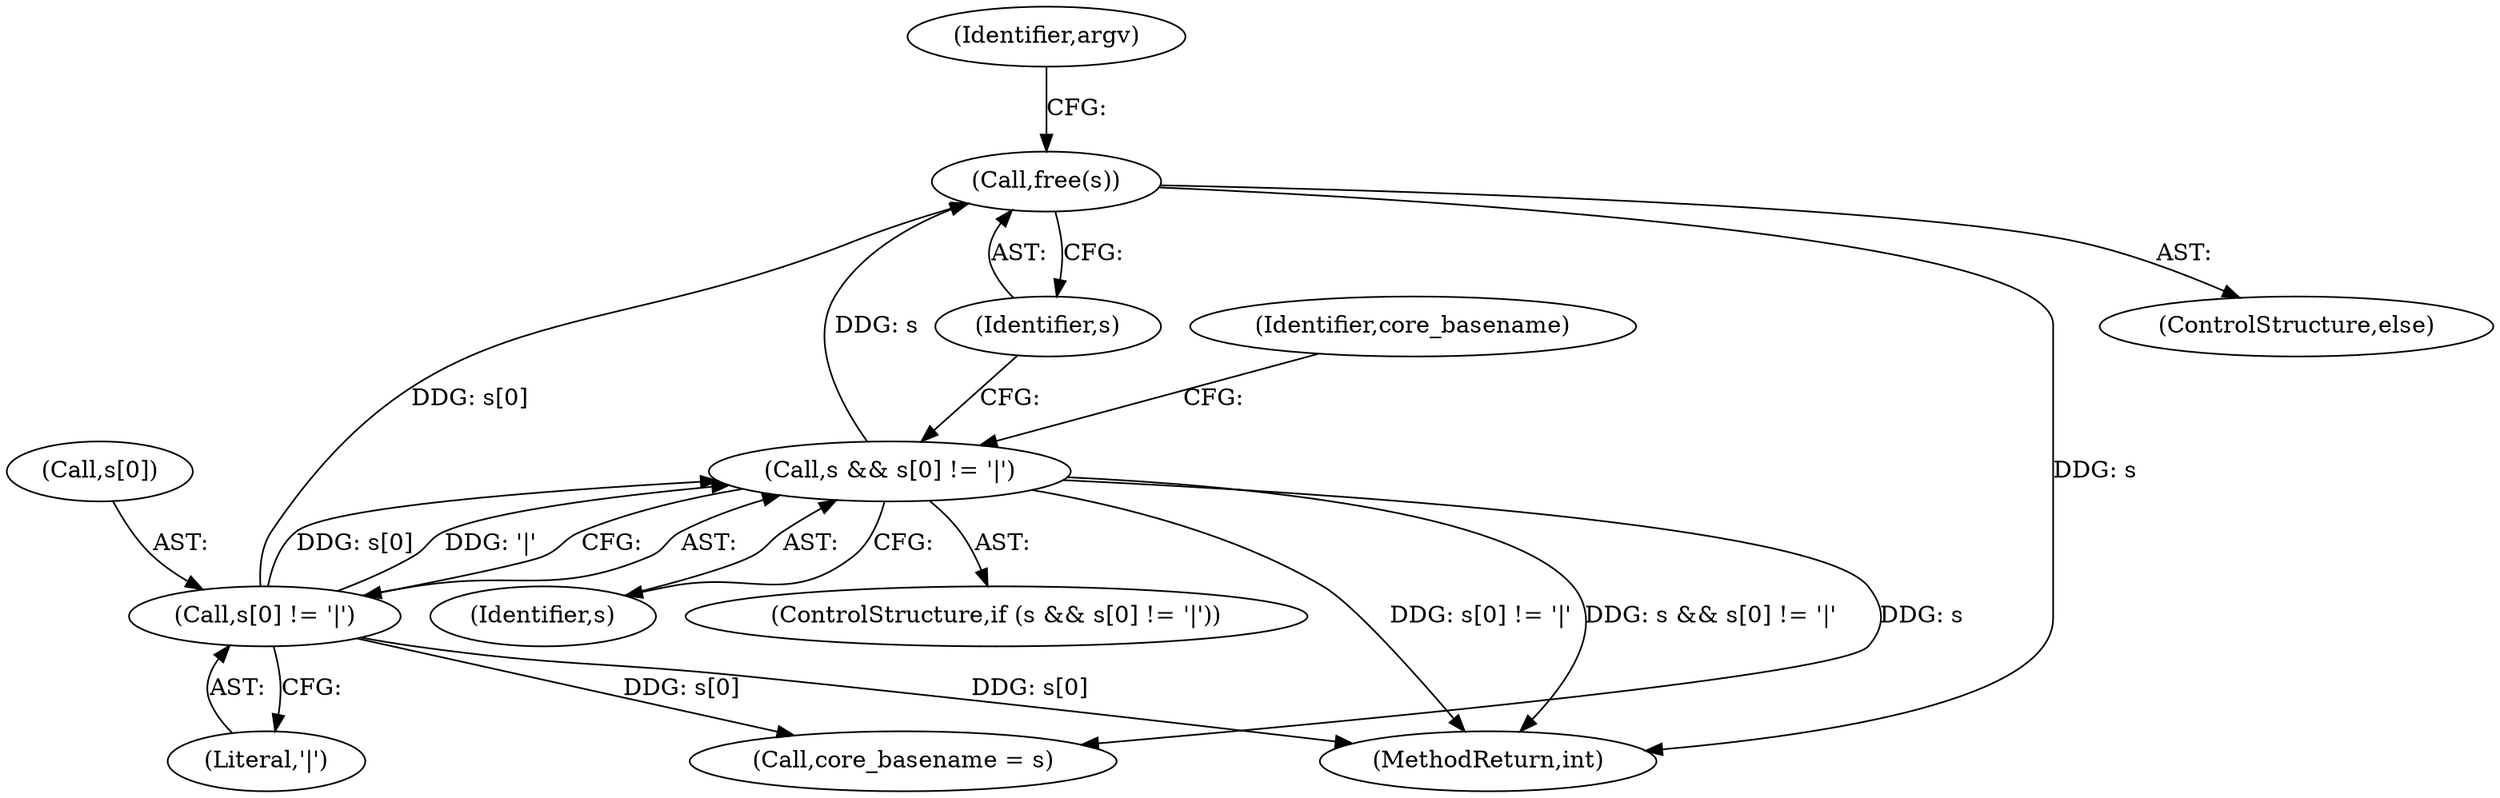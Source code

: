 digraph "0_abrt_80408e9e24a1c10f85fd969e1853e0f192157f92_0@API" {
"1000341" [label="(Call,free(s))"];
"1000330" [label="(Call,s && s[0] != '|')"];
"1000332" [label="(Call,s[0] != '|')"];
"1000341" [label="(Call,free(s))"];
"1000336" [label="(Literal,'|')"];
"1000333" [label="(Call,s[0])"];
"1000330" [label="(Call,s && s[0] != '|')"];
"1000342" [label="(Identifier,s)"];
"1000332" [label="(Call,s[0] != '|')"];
"1000347" [label="(Identifier,argv)"];
"1000337" [label="(Call,core_basename = s)"];
"1000331" [label="(Identifier,s)"];
"1000340" [label="(ControlStructure,else)"];
"1000338" [label="(Identifier,core_basename)"];
"1001168" [label="(MethodReturn,int)"];
"1000329" [label="(ControlStructure,if (s && s[0] != '|'))"];
"1000341" -> "1000340"  [label="AST: "];
"1000341" -> "1000342"  [label="CFG: "];
"1000342" -> "1000341"  [label="AST: "];
"1000347" -> "1000341"  [label="CFG: "];
"1000341" -> "1001168"  [label="DDG: s"];
"1000330" -> "1000341"  [label="DDG: s"];
"1000332" -> "1000341"  [label="DDG: s[0]"];
"1000330" -> "1000329"  [label="AST: "];
"1000330" -> "1000331"  [label="CFG: "];
"1000330" -> "1000332"  [label="CFG: "];
"1000331" -> "1000330"  [label="AST: "];
"1000332" -> "1000330"  [label="AST: "];
"1000338" -> "1000330"  [label="CFG: "];
"1000342" -> "1000330"  [label="CFG: "];
"1000330" -> "1001168"  [label="DDG: s[0] != '|'"];
"1000330" -> "1001168"  [label="DDG: s && s[0] != '|'"];
"1000332" -> "1000330"  [label="DDG: s[0]"];
"1000332" -> "1000330"  [label="DDG: '|'"];
"1000330" -> "1000337"  [label="DDG: s"];
"1000332" -> "1000336"  [label="CFG: "];
"1000333" -> "1000332"  [label="AST: "];
"1000336" -> "1000332"  [label="AST: "];
"1000332" -> "1001168"  [label="DDG: s[0]"];
"1000332" -> "1000337"  [label="DDG: s[0]"];
}
